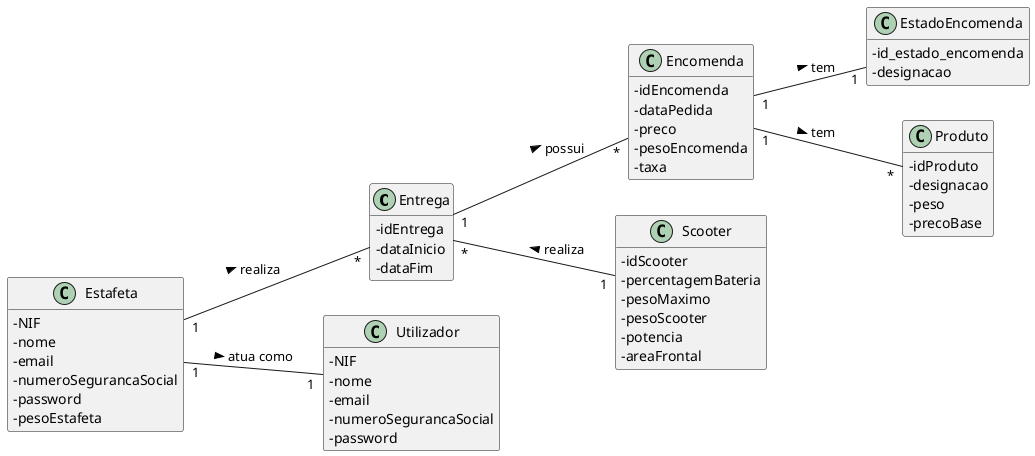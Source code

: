 @startuml
skinparam classAttributeIconSize 0
hide methods
left to right direction

class Entrega {
  -idEntrega
  -dataInicio
  -dataFim
}

class Encomenda {
  -idEncomenda
  -dataPedida
  -preco
  -pesoEncomenda
  -taxa
}

class Estafeta {
  -NIF
  -nome
  -email
  -numeroSegurancaSocial
  -password
  -pesoEstafeta
}

class Scooter {
  -idScooter
  -percentagemBateria
  -pesoMaximo
  -pesoScooter
  -potencia
  -areaFrontal
}

class Utilizador {
  -NIF
  -nome
  -email
  -numeroSegurancaSocial
  -password
}

class EstadoEncomenda {
  -id_estado_encomenda
  -designacao
}

class Produto {
  -idProduto
  -designacao
  -peso
  -precoBase
}

Estafeta "1" -- "1" Utilizador: atua como >
Entrega "1" -- "*" Encomenda : possui >
Estafeta "1" -- "*" Entrega: realiza >
Entrega "*" -- "1" Scooter: realiza <
Encomenda "1" -- "*" Produto: tem >
Encomenda "1" -- "1" EstadoEncomenda : tem >

@enduml